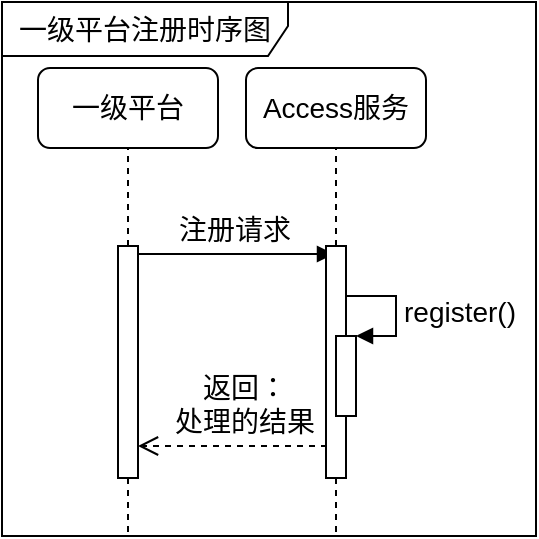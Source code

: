 <mxfile version="10.6.7" type="github"><diagram id="Nq_o8yzWOpiHp1co7Icl" name="ÃÂ§ÃÂ¬ÃÂ¬ 1 ÃÂ©ÃÂ¡ÃÂµ"><mxGraphModel dx="1007" dy="628" grid="1" gridSize="10" guides="1" tooltips="1" connect="1" arrows="1" fold="1" page="1" pageScale="1" pageWidth="850" pageHeight="1100" math="0" shadow="0"><root><mxCell id="0"/><mxCell id="1" parent="0"/><mxCell id="xPaLHOL1WlisoM8n0BUH-15" value="&lt;font style=&quot;font-size: 14px&quot;&gt;注册请求&lt;/font&gt;" style="html=1;verticalAlign=bottom;endArrow=block;labelBackgroundColor=none;fontFamily=Verdana;fontSize=14;elbow=vertical;fontColor=#000000;" parent="1" edge="1"><mxGeometry relative="1" as="geometry"><mxPoint x="176" y="301" as="sourcePoint"/><mxPoint x="276" y="301" as="targetPoint"/></mxGeometry></mxCell><mxCell id="xPaLHOL1WlisoM8n0BUH-29" value="&lt;font style=&quot;font-size: 14px&quot;&gt;一级平台注册时序图&lt;/font&gt;" style="shape=umlFrame;whiteSpace=wrap;html=1;width=143;height=27;" parent="1" vertex="1"><mxGeometry x="110" y="175" width="267" height="267" as="geometry"/></mxCell><mxCell id="xPaLHOL1WlisoM8n0BUH-2" value="Access服务" style="rounded=1;whiteSpace=wrap;html=1;fontSize=14;fontColor=#000000;" parent="1" vertex="1"><mxGeometry x="232" y="208" width="90" height="40" as="geometry"/></mxCell><mxCell id="xPaLHOL1WlisoM8n0BUH-3" value="" style="endArrow=none;dashed=1;html=1;fontSize=14;fontColor=#000000;" parent="1" source="xPaLHOL1WlisoM8n0BUH-13" edge="1"><mxGeometry width="50" height="50" relative="1" as="geometry"><mxPoint x="277" y="498" as="sourcePoint"/><mxPoint x="277" y="248" as="targetPoint"/></mxGeometry></mxCell><mxCell id="xPaLHOL1WlisoM8n0BUH-4" value="" style="endArrow=none;dashed=1;html=1;fontSize=14;fontColor=#000000;entryX=0.5;entryY=1;entryDx=0;entryDy=0;" parent="1" source="xPaLHOL1WlisoM8n0BUH-11" target="xPaLHOL1WlisoM8n0BUH-9" edge="1"><mxGeometry width="50" height="50" relative="1" as="geometry"><mxPoint x="173.5" y="496.5" as="sourcePoint"/><mxPoint x="173.5" y="272.5" as="targetPoint"/></mxGeometry></mxCell><mxCell id="xPaLHOL1WlisoM8n0BUH-9" value="一级平台" style="rounded=1;whiteSpace=wrap;html=1;fontSize=14;fontColor=#000000;" parent="1" vertex="1"><mxGeometry x="128" y="208" width="90" height="40" as="geometry"/></mxCell><mxCell id="xPaLHOL1WlisoM8n0BUH-11" value="" style="html=1;points=[];perimeter=orthogonalPerimeter;rounded=0;shadow=0;comic=0;labelBackgroundColor=none;strokeColor=#000000;strokeWidth=1;fillColor=#FFFFFF;fontFamily=Verdana;fontSize=14;fontColor=#000000;align=center;" parent="1" vertex="1"><mxGeometry x="168" y="297" width="10" height="116" as="geometry"/></mxCell><mxCell id="xPaLHOL1WlisoM8n0BUH-12" value="" style="endArrow=none;dashed=1;html=1;fontSize=14;fontColor=#000000;" parent="1" target="xPaLHOL1WlisoM8n0BUH-11" edge="1"><mxGeometry width="50" height="50" relative="1" as="geometry"><mxPoint x="173" y="440" as="sourcePoint"/><mxPoint x="173.5" y="272.5" as="targetPoint"/></mxGeometry></mxCell><mxCell id="xPaLHOL1WlisoM8n0BUH-13" value="" style="html=1;points=[];perimeter=orthogonalPerimeter;rounded=0;shadow=0;comic=0;labelBackgroundColor=none;strokeColor=#000000;strokeWidth=1;fillColor=#FFFFFF;fontFamily=Verdana;fontSize=14;fontColor=#000000;align=center;" parent="1" vertex="1"><mxGeometry x="272" y="297" width="10" height="116" as="geometry"/></mxCell><mxCell id="xPaLHOL1WlisoM8n0BUH-14" value="" style="endArrow=none;dashed=1;html=1;fontSize=14;fontColor=#000000;" parent="1" target="xPaLHOL1WlisoM8n0BUH-13" edge="1"><mxGeometry width="50" height="50" relative="1" as="geometry"><mxPoint x="277" y="440" as="sourcePoint"/><mxPoint x="277" y="248" as="targetPoint"/></mxGeometry></mxCell><mxCell id="xPaLHOL1WlisoM8n0BUH-28" value="返回：&lt;br&gt;处理的结果&lt;br&gt;" style="html=1;verticalAlign=bottom;endArrow=open;dashed=1;endSize=8;labelBackgroundColor=none;fontFamily=Verdana;fontSize=14;fontColor=#000000;" parent="1" edge="1"><mxGeometry x="-0.111" relative="1" as="geometry"><mxPoint x="178" y="397" as="targetPoint"/><mxPoint x="272.5" y="397" as="sourcePoint"/><mxPoint as="offset"/></mxGeometry></mxCell><mxCell id="-LViELrZoC9JiLsh_qoM-4" value="" style="html=1;points=[];perimeter=orthogonalPerimeter;fontSize=14;" parent="1" vertex="1"><mxGeometry x="277" y="342" width="10" height="40" as="geometry"/></mxCell><mxCell id="-LViELrZoC9JiLsh_qoM-5" value="register()" style="edgeStyle=orthogonalEdgeStyle;html=1;align=left;spacingLeft=2;endArrow=block;rounded=0;entryX=1;entryY=0;strokeWidth=1;fontSize=14;" parent="1" target="-LViELrZoC9JiLsh_qoM-4" edge="1"><mxGeometry relative="1" as="geometry"><mxPoint x="282" y="322" as="sourcePoint"/><Array as="points"><mxPoint x="307" y="322"/></Array></mxGeometry></mxCell></root></mxGraphModel></diagram></mxfile>